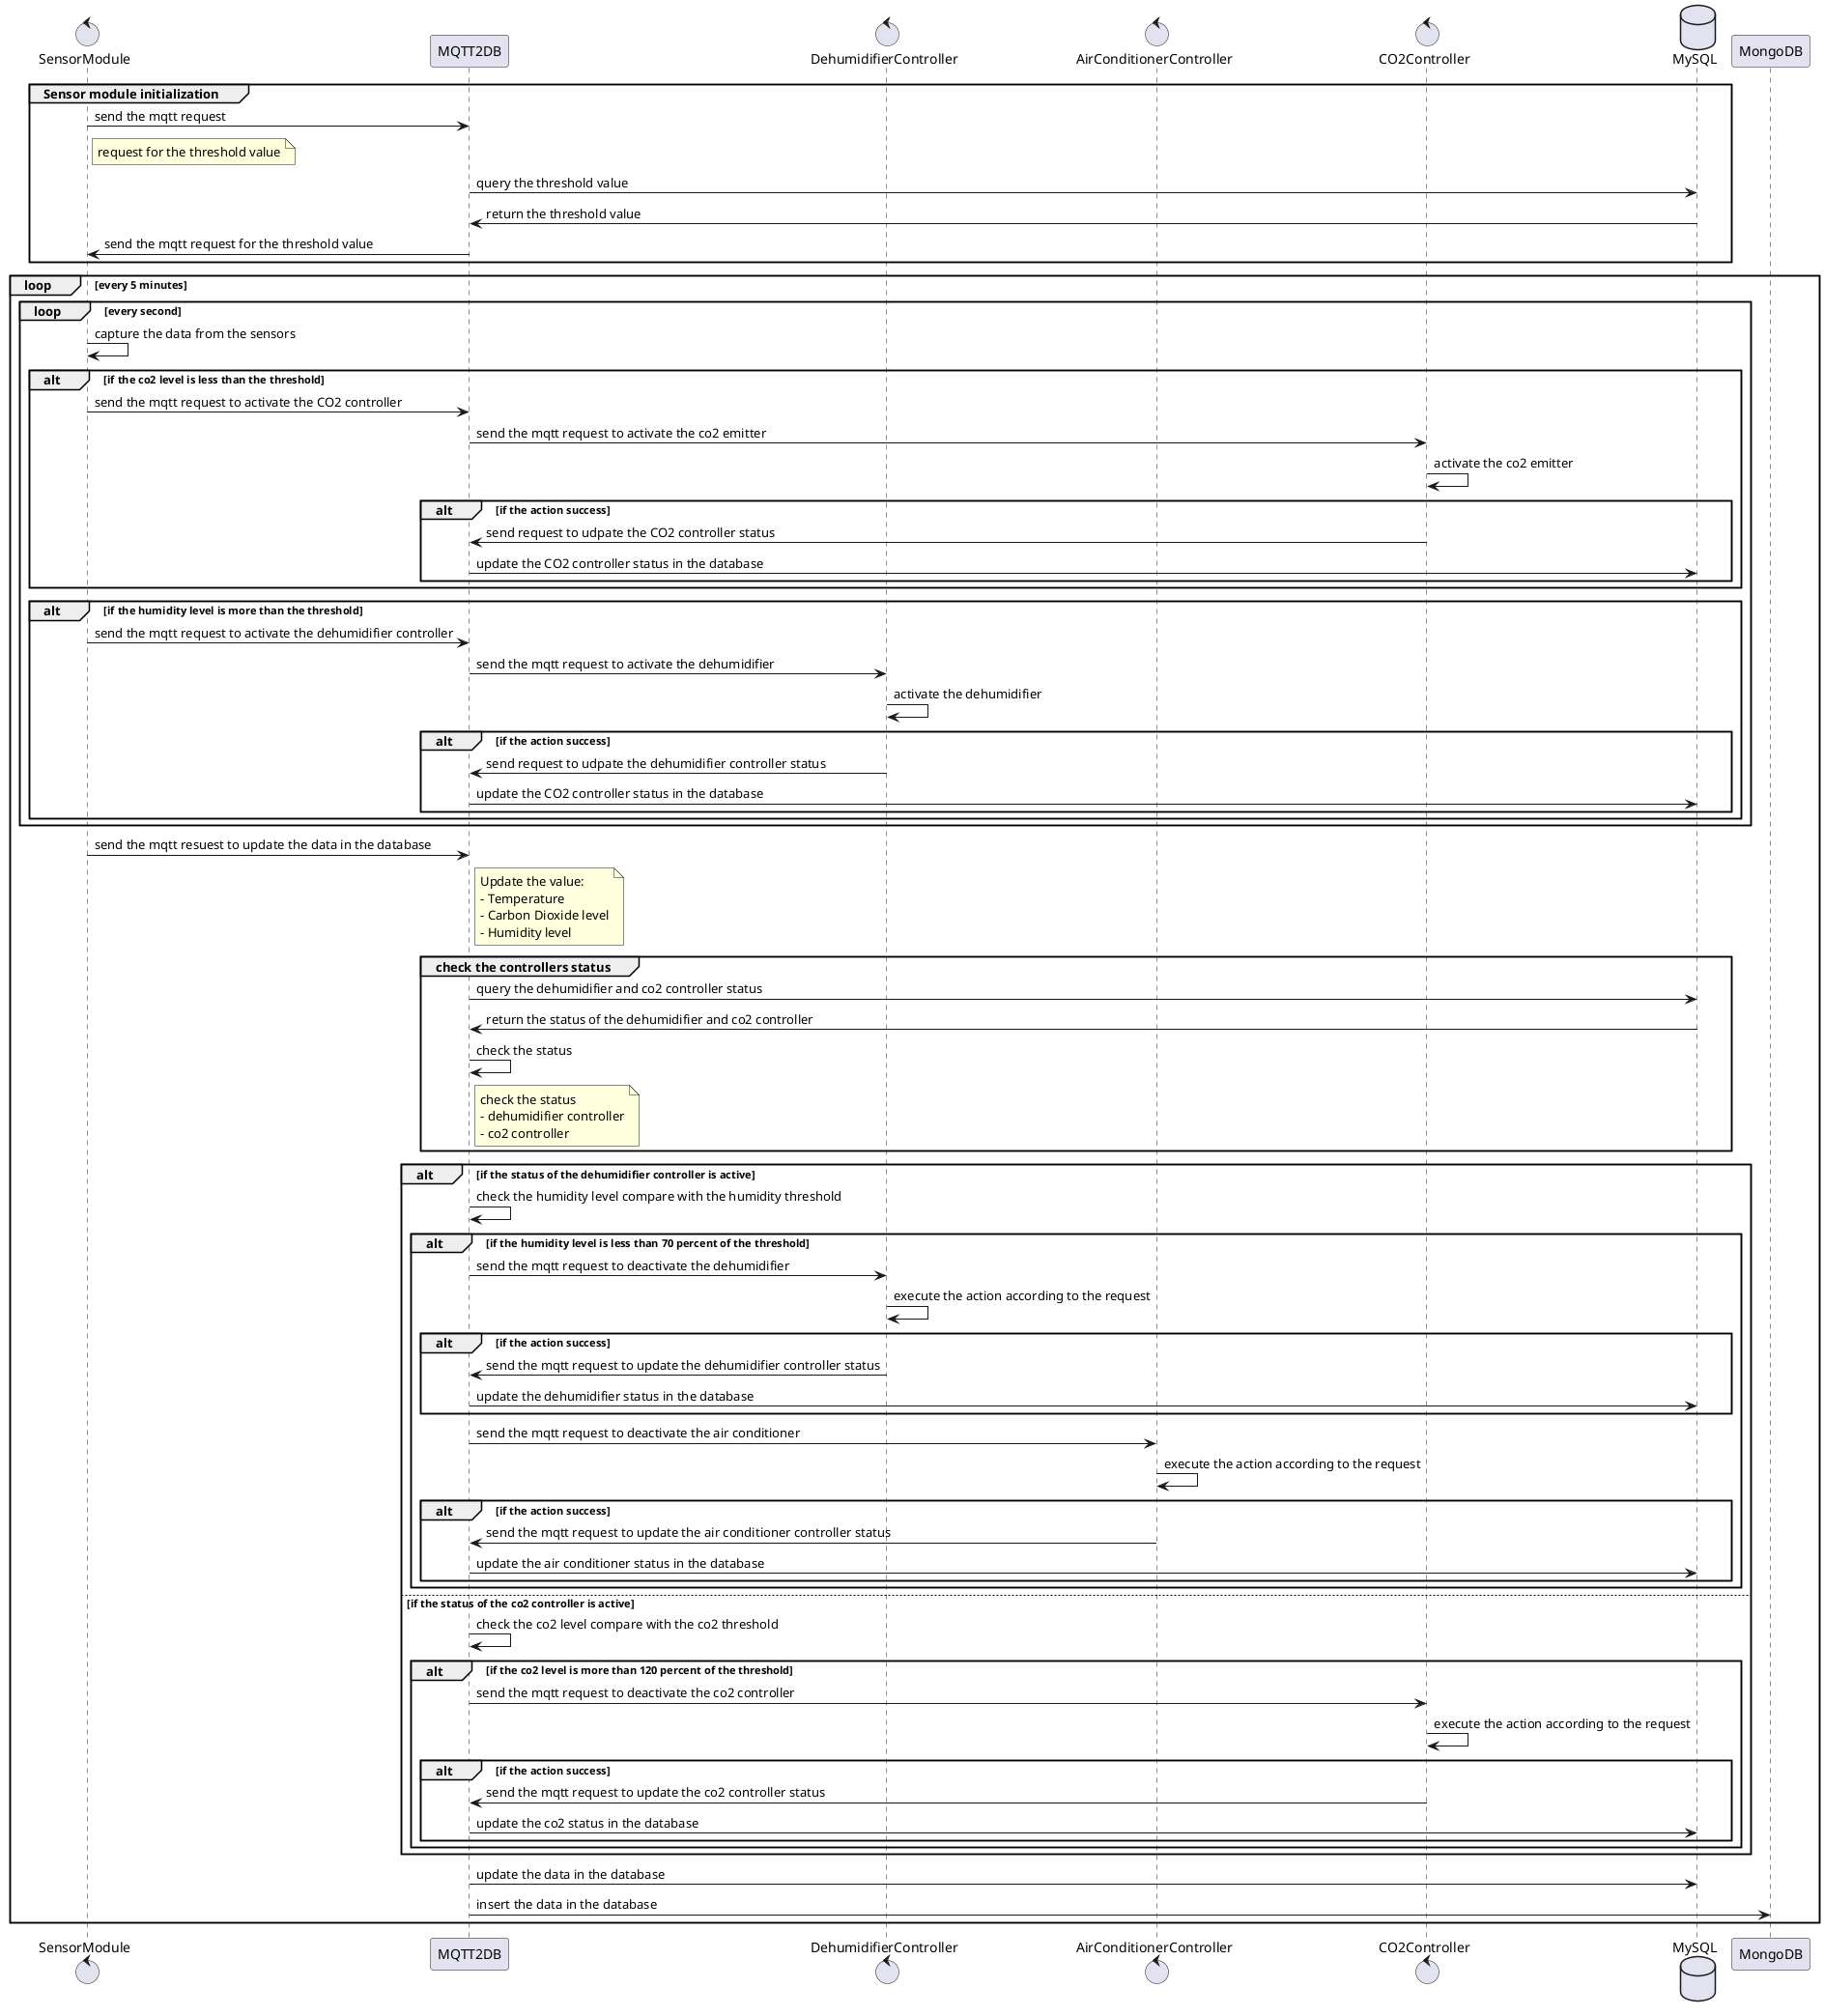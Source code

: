 @startuml

control SensorModule
participant MQTT2DB
control DehumidifierController
control AirConditionerController
control CO2Controller
database MySQL

group Sensor module initialization
    SensorModule -> MQTT2DB: send the mqtt request
    note right of SensorModule
        request for the threshold value
    end note
    MQTT2DB -> MySQL: query the threshold value
    MySQL -> MQTT2DB: return the threshold value
    MQTT2DB -> SensorModule: send the mqtt request for the threshold value
end

loop every 5 minutes
    loop every second
        SensorModule -> SensorModule: capture the data from the sensors
        alt if the co2 level is less than the threshold
            SensorModule -> MQTT2DB: send the mqtt request to activate the CO2 controller
            MQTT2DB -> CO2Controller: send the mqtt request to activate the co2 emitter
            CO2Controller -> CO2Controller: activate the co2 emitter
            alt if the action success
                CO2Controller -> MQTT2DB: send request to udpate the CO2 controller status
                MQTT2DB -> MySQL: update the CO2 controller status in the database
            end
        end
        alt if the humidity level is more than the threshold
            SensorModule -> MQTT2DB: send the mqtt request to activate the dehumidifier controller
            MQTT2DB -> DehumidifierController: send the mqtt request to activate the dehumidifier
            DehumidifierController -> DehumidifierController: activate the dehumidifier
            alt if the action success
                DehumidifierController -> MQTT2DB: send request to udpate the dehumidifier controller status
                MQTT2DB -> MySQL: update the CO2 controller status in the database
            end
        end
    end
    SensorModule -> MQTT2DB: send the mqtt resuest to update the data in the database
    note right of MQTT2DB
        Update the value:
        - Temperature
        - Carbon Dioxide level
        - Humidity level
    end note

    group check the controllers status
        MQTT2DB -> MySQL: query the dehumidifier and co2 controller status
        MySQL -> MQTT2DB: return the status of the dehumidifier and co2 controller
        MQTT2DB -> MQTT2DB: check the status
        note right of MQTT2DB
            check the status
            - dehumidifier controller
            - co2 controller
        end note
    end

    alt if the status of the dehumidifier controller is active
        MQTT2DB -> MQTT2DB: check the humidity level compare with the humidity threshold
        alt if the humidity level is less than 70 percent of the threshold
            MQTT2DB -> DehumidifierController: send the mqtt request to deactivate the dehumidifier
            DehumidifierController -> DehumidifierController: execute the action according to the request
            alt if the action success
                DehumidifierController -> MQTT2DB: send the mqtt request to update the dehumidifier controller status
                MQTT2DB -> MySQL: update the dehumidifier status in the database
            end

            MQTT2DB -> AirConditionerController: send the mqtt request to deactivate the air conditioner
            AirConditionerController -> AirConditionerController: execute the action according to the request
            alt if the action success
                AirConditionerController -> MQTT2DB: send the mqtt request to update the air conditioner controller status
                MQTT2DB -> MySQL: update the air conditioner status in the database
            end
        end
    else if the status of the co2 controller is active
        MQTT2DB -> MQTT2DB: check the co2 level compare with the co2 threshold
        alt if the co2 level is more than 120 percent of the threshold
            MQTT2DB -> CO2Controller: send the mqtt request to deactivate the co2 controller
            CO2Controller -> CO2Controller: execute the action according to the request
            alt if the action success
                CO2Controller -> MQTT2DB: send the mqtt request to update the co2 controller status
                MQTT2DB -> MySQL: update the co2 status in the database
            end
        end
    end
    MQTT2DB -> MySQL: update the data in the database
    MQTT2DB -> MongoDB: insert the data in the database
end
@enduml